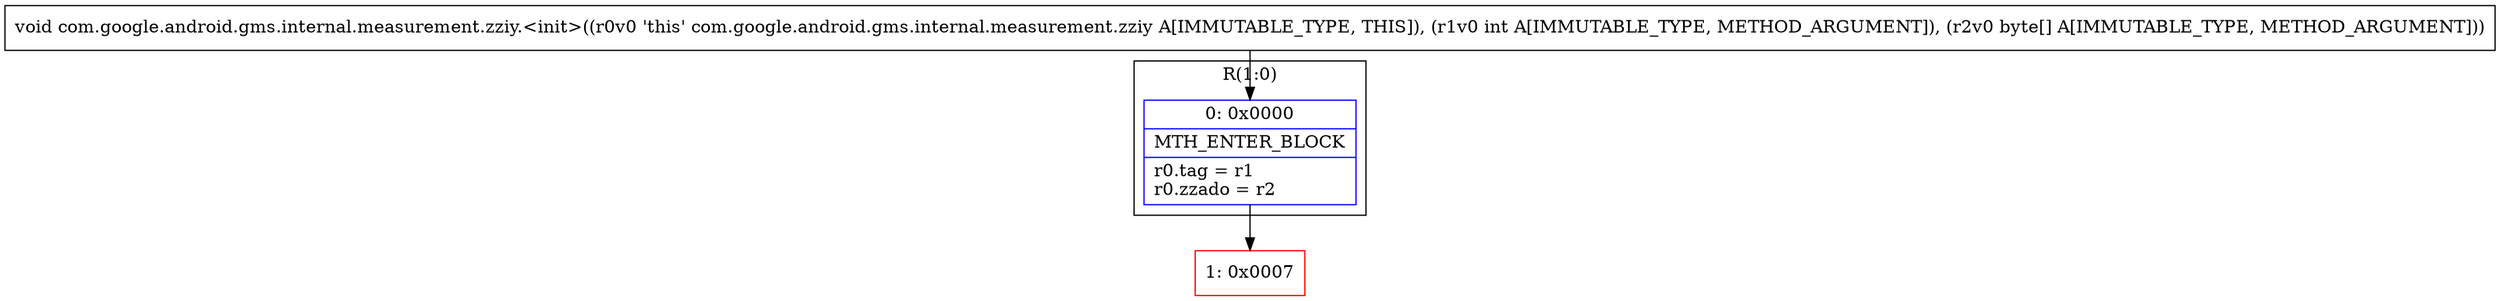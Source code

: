 digraph "CFG forcom.google.android.gms.internal.measurement.zziy.\<init\>(I[B)V" {
subgraph cluster_Region_2025776798 {
label = "R(1:0)";
node [shape=record,color=blue];
Node_0 [shape=record,label="{0\:\ 0x0000|MTH_ENTER_BLOCK\l|r0.tag = r1\lr0.zzado = r2\l}"];
}
Node_1 [shape=record,color=red,label="{1\:\ 0x0007}"];
MethodNode[shape=record,label="{void com.google.android.gms.internal.measurement.zziy.\<init\>((r0v0 'this' com.google.android.gms.internal.measurement.zziy A[IMMUTABLE_TYPE, THIS]), (r1v0 int A[IMMUTABLE_TYPE, METHOD_ARGUMENT]), (r2v0 byte[] A[IMMUTABLE_TYPE, METHOD_ARGUMENT])) }"];
MethodNode -> Node_0;
Node_0 -> Node_1;
}

